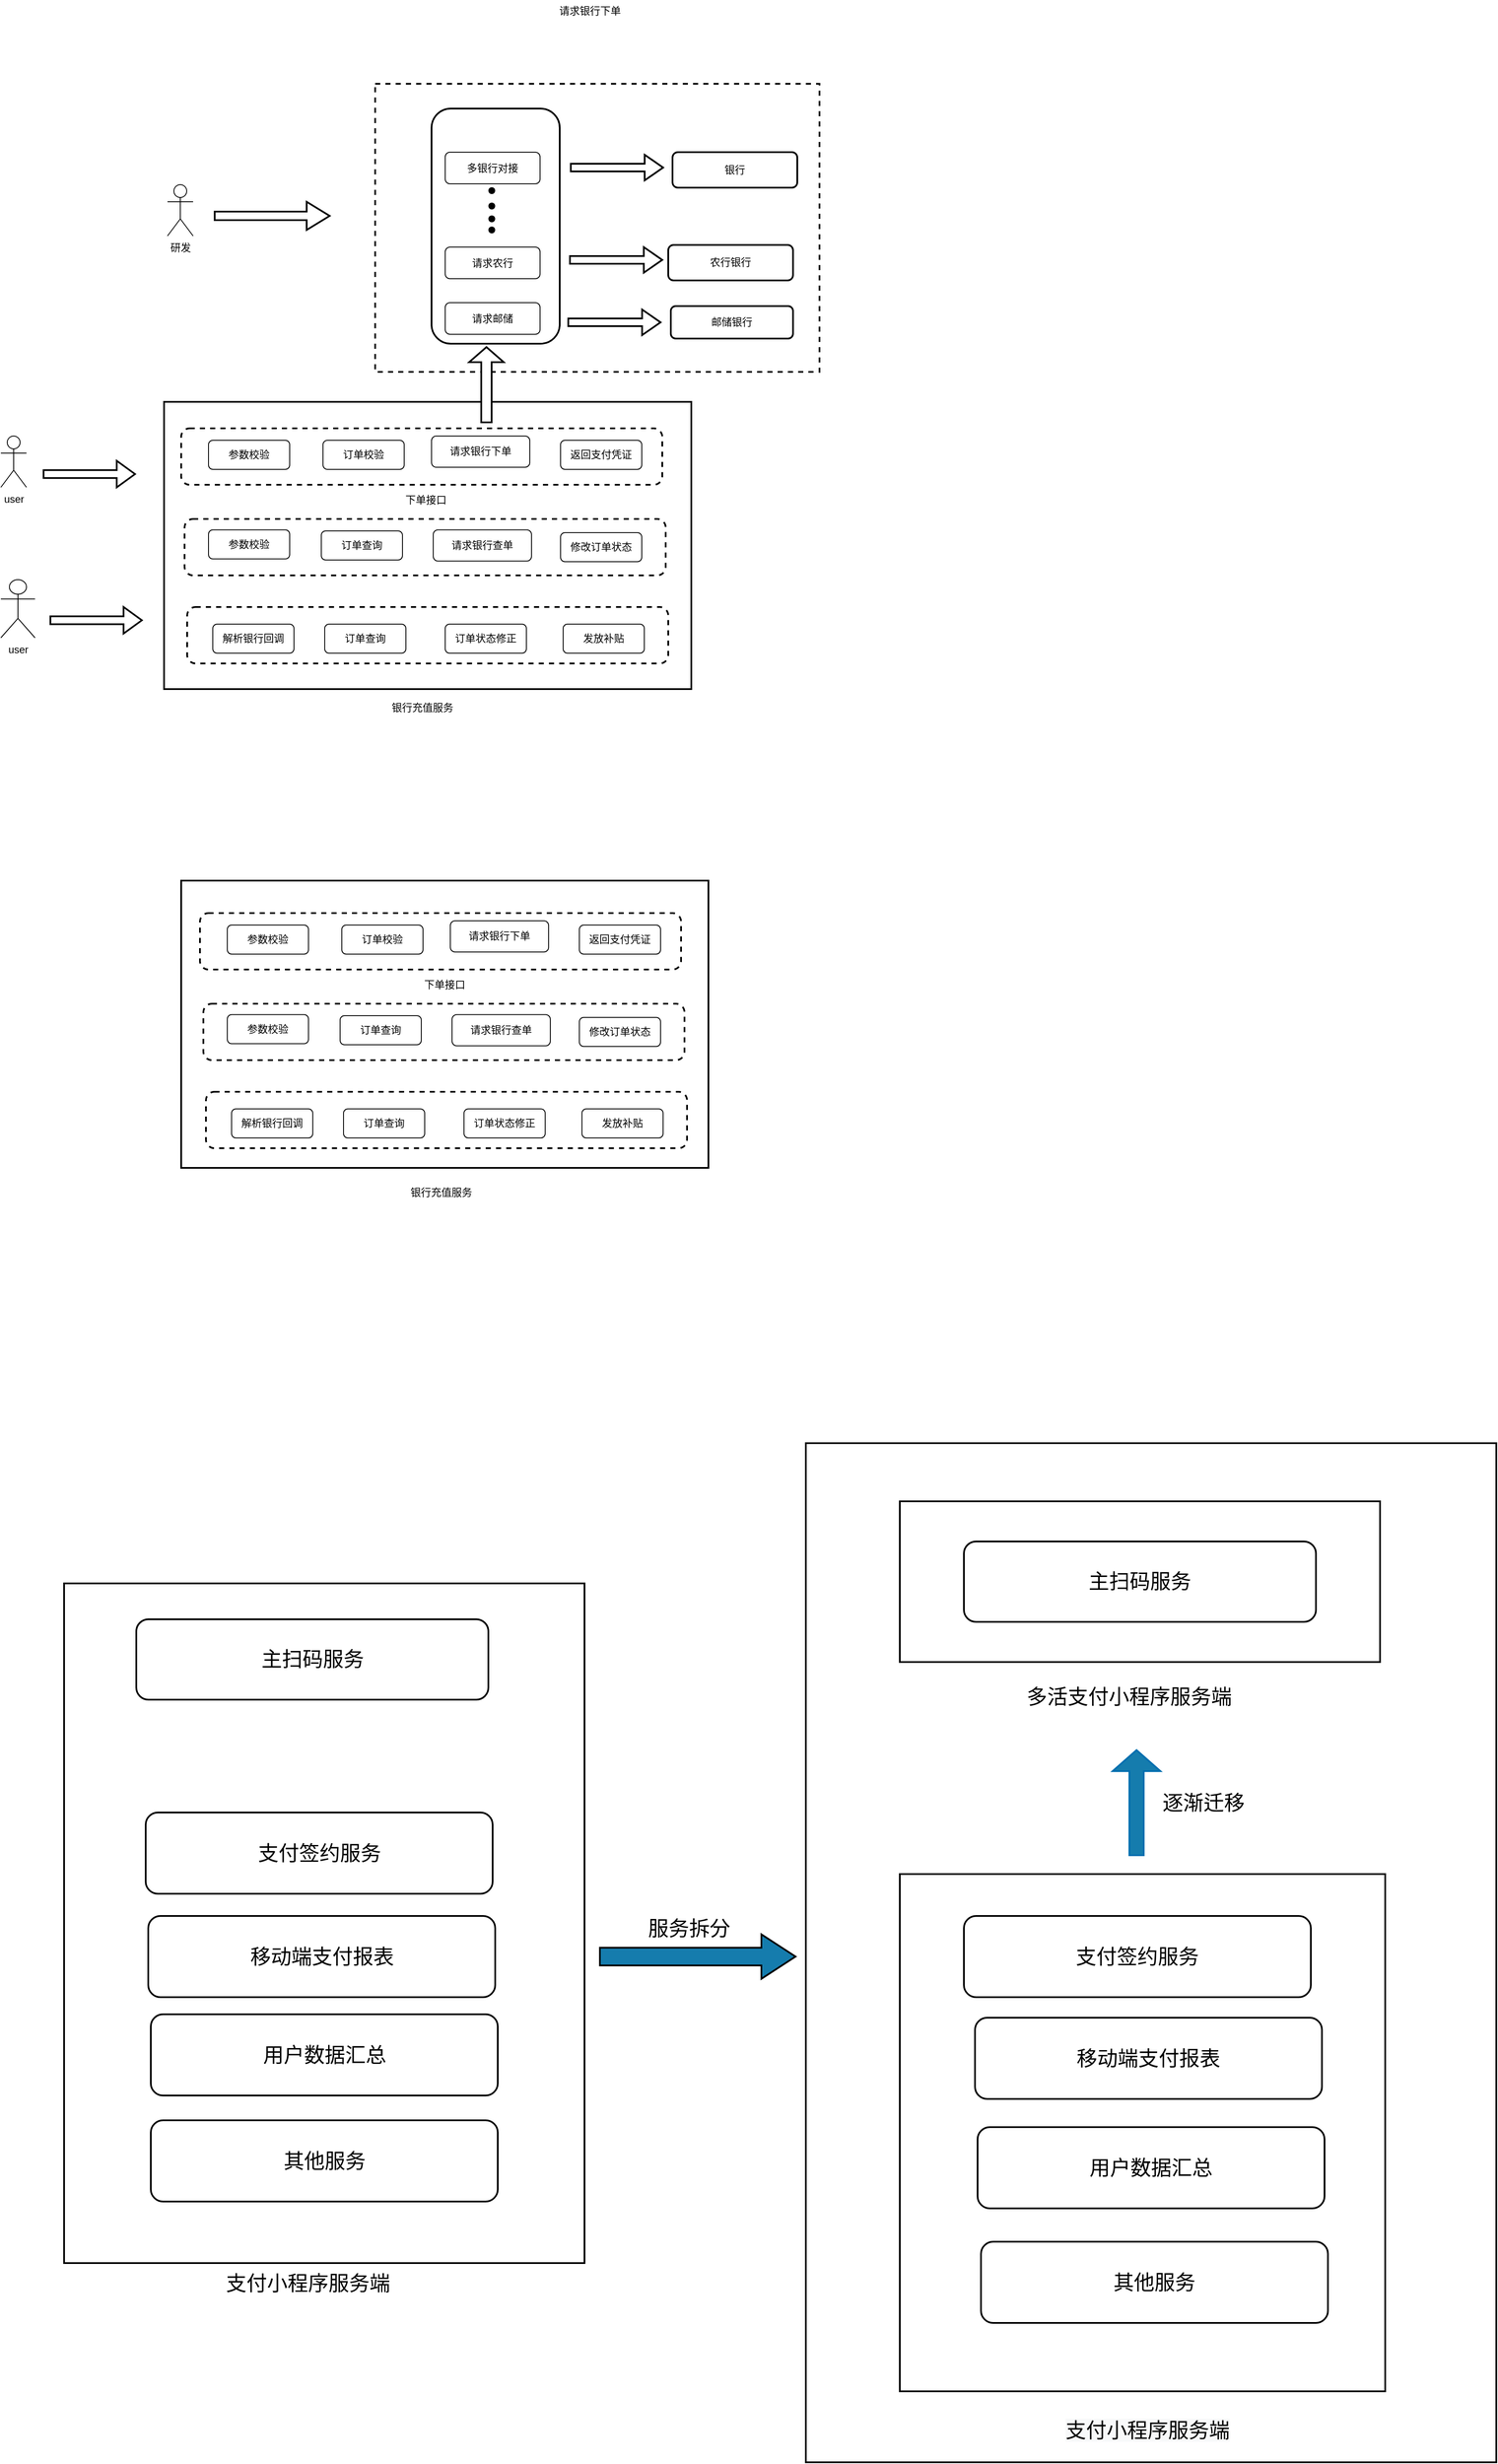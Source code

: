 <mxfile version="20.3.0" type="github">
  <diagram id="p77mDPH65QUw4PZrkt--" name="第 1 页">
    <mxGraphModel dx="2797" dy="1683" grid="0" gridSize="10" guides="1" tooltips="1" connect="1" arrows="1" fold="1" page="0" pageScale="1" pageWidth="827" pageHeight="1169" math="0" shadow="0">
      <root>
        <mxCell id="0" />
        <mxCell id="1" parent="0" />
        <mxCell id="LSRoioWUiJEiAmXn94BH-123" value="" style="rounded=0;whiteSpace=wrap;html=1;strokeWidth=2;fontSize=24;" vertex="1" parent="1">
          <mxGeometry x="224" y="1595" width="808" height="1192" as="geometry" />
        </mxCell>
        <mxCell id="LSRoioWUiJEiAmXn94BH-89" value="" style="rounded=0;whiteSpace=wrap;html=1;strokeWidth=2;dashed=1;" vertex="1" parent="1">
          <mxGeometry x="-280" y="5" width="520" height="337" as="geometry" />
        </mxCell>
        <mxCell id="LSRoioWUiJEiAmXn94BH-51" value="" style="rounded=1;whiteSpace=wrap;html=1;strokeWidth=2;" vertex="1" parent="1">
          <mxGeometry x="-214" y="34" width="150" height="275" as="geometry" />
        </mxCell>
        <mxCell id="LSRoioWUiJEiAmXn94BH-18" value="" style="rounded=0;whiteSpace=wrap;html=1;strokeWidth=2;" vertex="1" parent="1">
          <mxGeometry x="-527" y="377" width="617" height="336" as="geometry" />
        </mxCell>
        <mxCell id="LSRoioWUiJEiAmXn94BH-4" value="" style="rounded=1;whiteSpace=wrap;html=1;strokeWidth=2;dashed=1;" vertex="1" parent="1">
          <mxGeometry x="-507" y="408" width="563" height="66" as="geometry" />
        </mxCell>
        <mxCell id="LSRoioWUiJEiAmXn94BH-1" value="请求农行" style="rounded=1;whiteSpace=wrap;html=1;strokeWidth=1;" vertex="1" parent="1">
          <mxGeometry x="-198" y="196" width="111" height="37" as="geometry" />
        </mxCell>
        <mxCell id="LSRoioWUiJEiAmXn94BH-3" value="请求银行下单" style="rounded=1;whiteSpace=wrap;html=1;strokeWidth=1;" vertex="1" parent="1">
          <mxGeometry x="-214" y="417" width="115" height="36.5" as="geometry" />
        </mxCell>
        <mxCell id="LSRoioWUiJEiAmXn94BH-7" value="参数校验" style="rounded=1;whiteSpace=wrap;html=1;strokeWidth=1;" vertex="1" parent="1">
          <mxGeometry x="-475" y="422" width="95" height="34" as="geometry" />
        </mxCell>
        <mxCell id="LSRoioWUiJEiAmXn94BH-10" value="订单校验" style="rounded=1;whiteSpace=wrap;html=1;strokeWidth=1;" vertex="1" parent="1">
          <mxGeometry x="-341" y="422" width="95" height="34" as="geometry" />
        </mxCell>
        <mxCell id="LSRoioWUiJEiAmXn94BH-12" value="返回支付凭证" style="rounded=1;whiteSpace=wrap;html=1;strokeWidth=1;" vertex="1" parent="1">
          <mxGeometry x="-63" y="422" width="95" height="34" as="geometry" />
        </mxCell>
        <mxCell id="LSRoioWUiJEiAmXn94BH-15" value="请求银行下单" style="text;html=1;align=center;verticalAlign=middle;resizable=0;points=[];autosize=1;strokeColor=none;fillColor=none;" vertex="1" parent="1">
          <mxGeometry x="-74" y="-93" width="90" height="26" as="geometry" />
        </mxCell>
        <mxCell id="LSRoioWUiJEiAmXn94BH-19" value="user" style="shape=umlActor;verticalLabelPosition=bottom;verticalAlign=top;html=1;outlineConnect=0;strokeWidth=1;" vertex="1" parent="1">
          <mxGeometry x="-718" y="417" width="30" height="60" as="geometry" />
        </mxCell>
        <mxCell id="LSRoioWUiJEiAmXn94BH-20" value="user" style="shape=umlActor;verticalLabelPosition=bottom;verticalAlign=top;html=1;outlineConnect=0;strokeWidth=1;" vertex="1" parent="1">
          <mxGeometry x="-718" y="585" width="40" height="68" as="geometry" />
        </mxCell>
        <mxCell id="LSRoioWUiJEiAmXn94BH-26" value="" style="rounded=1;whiteSpace=wrap;html=1;strokeWidth=2;dashed=1;" vertex="1" parent="1">
          <mxGeometry x="-503" y="514" width="563" height="66" as="geometry" />
        </mxCell>
        <mxCell id="LSRoioWUiJEiAmXn94BH-27" value="" style="rounded=1;whiteSpace=wrap;html=1;strokeWidth=2;dashed=1;" vertex="1" parent="1">
          <mxGeometry x="-500" y="617" width="563" height="66" as="geometry" />
        </mxCell>
        <mxCell id="LSRoioWUiJEiAmXn94BH-28" value="参数校验" style="rounded=1;whiteSpace=wrap;html=1;strokeWidth=1;" vertex="1" parent="1">
          <mxGeometry x="-475" y="526.75" width="95" height="34" as="geometry" />
        </mxCell>
        <mxCell id="LSRoioWUiJEiAmXn94BH-29" value="解析银行回调" style="rounded=1;whiteSpace=wrap;html=1;strokeWidth=1;" vertex="1" parent="1">
          <mxGeometry x="-470" y="637" width="95" height="34" as="geometry" />
        </mxCell>
        <mxCell id="LSRoioWUiJEiAmXn94BH-30" value="订单查询" style="rounded=1;whiteSpace=wrap;html=1;strokeWidth=1;" vertex="1" parent="1">
          <mxGeometry x="-343" y="528" width="95" height="34" as="geometry" />
        </mxCell>
        <mxCell id="LSRoioWUiJEiAmXn94BH-31" value="请求银行查单" style="rounded=1;whiteSpace=wrap;html=1;strokeWidth=1;" vertex="1" parent="1">
          <mxGeometry x="-212" y="526.75" width="115" height="36.5" as="geometry" />
        </mxCell>
        <mxCell id="LSRoioWUiJEiAmXn94BH-32" value="修改订单状态" style="rounded=1;whiteSpace=wrap;html=1;strokeWidth=1;" vertex="1" parent="1">
          <mxGeometry x="-63" y="530" width="95" height="34" as="geometry" />
        </mxCell>
        <mxCell id="LSRoioWUiJEiAmXn94BH-33" value="订单查询" style="rounded=1;whiteSpace=wrap;html=1;strokeWidth=1;" vertex="1" parent="1">
          <mxGeometry x="-339" y="637" width="95" height="34" as="geometry" />
        </mxCell>
        <mxCell id="LSRoioWUiJEiAmXn94BH-34" value="订单状态修正" style="rounded=1;whiteSpace=wrap;html=1;strokeWidth=1;" vertex="1" parent="1">
          <mxGeometry x="-198" y="637" width="95" height="34" as="geometry" />
        </mxCell>
        <mxCell id="LSRoioWUiJEiAmXn94BH-36" value="发放补贴" style="rounded=1;whiteSpace=wrap;html=1;strokeWidth=1;" vertex="1" parent="1">
          <mxGeometry x="-60" y="637" width="95" height="34" as="geometry" />
        </mxCell>
        <mxCell id="LSRoioWUiJEiAmXn94BH-42" value="" style="shape=singleArrow;whiteSpace=wrap;html=1;strokeWidth=2;" vertex="1" parent="1">
          <mxGeometry x="-660" y="617" width="107" height="31" as="geometry" />
        </mxCell>
        <mxCell id="LSRoioWUiJEiAmXn94BH-49" value="" style="shape=singleArrow;direction=north;whiteSpace=wrap;html=1;strokeWidth=2;" vertex="1" parent="1">
          <mxGeometry x="-170" y="313" width="40.5" height="88" as="geometry" />
        </mxCell>
        <mxCell id="LSRoioWUiJEiAmXn94BH-50" value="请求邮储" style="rounded=1;whiteSpace=wrap;html=1;strokeWidth=1;" vertex="1" parent="1">
          <mxGeometry x="-198" y="261" width="111" height="37" as="geometry" />
        </mxCell>
        <mxCell id="LSRoioWUiJEiAmXn94BH-53" value="农行银行" style="rounded=1;whiteSpace=wrap;html=1;strokeWidth=2;" vertex="1" parent="1">
          <mxGeometry x="63" y="193.5" width="146" height="41.5" as="geometry" />
        </mxCell>
        <mxCell id="LSRoioWUiJEiAmXn94BH-54" value="邮储银行" style="rounded=1;whiteSpace=wrap;html=1;strokeWidth=2;" vertex="1" parent="1">
          <mxGeometry x="66" y="265" width="143" height="38" as="geometry" />
        </mxCell>
        <mxCell id="LSRoioWUiJEiAmXn94BH-56" value="" style="shape=singleArrow;whiteSpace=wrap;html=1;strokeWidth=2;" vertex="1" parent="1">
          <mxGeometry x="-52" y="196" width="108" height="30" as="geometry" />
        </mxCell>
        <mxCell id="LSRoioWUiJEiAmXn94BH-57" value="" style="shape=singleArrow;whiteSpace=wrap;html=1;strokeWidth=2;" vertex="1" parent="1">
          <mxGeometry x="-54" y="269" width="108" height="30" as="geometry" />
        </mxCell>
        <mxCell id="LSRoioWUiJEiAmXn94BH-58" value="" style="shape=singleArrow;whiteSpace=wrap;html=1;strokeWidth=2;" vertex="1" parent="1">
          <mxGeometry x="-668" y="446" width="107" height="31" as="geometry" />
        </mxCell>
        <mxCell id="LSRoioWUiJEiAmXn94BH-59" value="银行充值服务" style="text;html=1;align=center;verticalAlign=middle;resizable=0;points=[];autosize=1;strokeColor=none;fillColor=none;" vertex="1" parent="1">
          <mxGeometry x="-270.5" y="722" width="90" height="26" as="geometry" />
        </mxCell>
        <mxCell id="LSRoioWUiJEiAmXn94BH-60" value="下单接口" style="text;html=1;resizable=0;autosize=1;align=center;verticalAlign=middle;points=[];fillColor=none;strokeColor=none;rounded=0;strokeWidth=2;" vertex="1" parent="1">
          <mxGeometry x="-254.5" y="479" width="66" height="26" as="geometry" />
        </mxCell>
        <mxCell id="LSRoioWUiJEiAmXn94BH-63" value="" style="rounded=0;whiteSpace=wrap;html=1;strokeWidth=2;" vertex="1" parent="1">
          <mxGeometry x="-507" y="937" width="617" height="336" as="geometry" />
        </mxCell>
        <mxCell id="LSRoioWUiJEiAmXn94BH-64" value="" style="rounded=1;whiteSpace=wrap;html=1;strokeWidth=2;dashed=1;" vertex="1" parent="1">
          <mxGeometry x="-485" y="975" width="563" height="66" as="geometry" />
        </mxCell>
        <mxCell id="LSRoioWUiJEiAmXn94BH-65" value="请求银行下单" style="rounded=1;whiteSpace=wrap;html=1;strokeWidth=1;" vertex="1" parent="1">
          <mxGeometry x="-192" y="984" width="115" height="36.5" as="geometry" />
        </mxCell>
        <mxCell id="LSRoioWUiJEiAmXn94BH-66" value="参数校验" style="rounded=1;whiteSpace=wrap;html=1;strokeWidth=1;" vertex="1" parent="1">
          <mxGeometry x="-453" y="989" width="95" height="34" as="geometry" />
        </mxCell>
        <mxCell id="LSRoioWUiJEiAmXn94BH-67" value="订单校验" style="rounded=1;whiteSpace=wrap;html=1;strokeWidth=1;" vertex="1" parent="1">
          <mxGeometry x="-319" y="989" width="95" height="34" as="geometry" />
        </mxCell>
        <mxCell id="LSRoioWUiJEiAmXn94BH-68" value="返回支付凭证" style="rounded=1;whiteSpace=wrap;html=1;strokeWidth=1;" vertex="1" parent="1">
          <mxGeometry x="-41" y="989" width="95" height="34" as="geometry" />
        </mxCell>
        <mxCell id="LSRoioWUiJEiAmXn94BH-69" value="" style="rounded=1;whiteSpace=wrap;html=1;strokeWidth=2;dashed=1;" vertex="1" parent="1">
          <mxGeometry x="-481" y="1081" width="563" height="66" as="geometry" />
        </mxCell>
        <mxCell id="LSRoioWUiJEiAmXn94BH-70" value="" style="rounded=1;whiteSpace=wrap;html=1;strokeWidth=2;dashed=1;" vertex="1" parent="1">
          <mxGeometry x="-478" y="1184" width="563" height="66" as="geometry" />
        </mxCell>
        <mxCell id="LSRoioWUiJEiAmXn94BH-71" value="参数校验" style="rounded=1;whiteSpace=wrap;html=1;strokeWidth=1;" vertex="1" parent="1">
          <mxGeometry x="-453" y="1093.75" width="95" height="34" as="geometry" />
        </mxCell>
        <mxCell id="LSRoioWUiJEiAmXn94BH-72" value="解析银行回调" style="rounded=1;whiteSpace=wrap;html=1;strokeWidth=1;" vertex="1" parent="1">
          <mxGeometry x="-448" y="1204" width="95" height="34" as="geometry" />
        </mxCell>
        <mxCell id="LSRoioWUiJEiAmXn94BH-73" value="订单查询" style="rounded=1;whiteSpace=wrap;html=1;strokeWidth=1;" vertex="1" parent="1">
          <mxGeometry x="-321" y="1095" width="95" height="34" as="geometry" />
        </mxCell>
        <mxCell id="LSRoioWUiJEiAmXn94BH-74" value="请求银行查单" style="rounded=1;whiteSpace=wrap;html=1;strokeWidth=1;" vertex="1" parent="1">
          <mxGeometry x="-190" y="1093.75" width="115" height="36.5" as="geometry" />
        </mxCell>
        <mxCell id="LSRoioWUiJEiAmXn94BH-75" value="修改订单状态" style="rounded=1;whiteSpace=wrap;html=1;strokeWidth=1;" vertex="1" parent="1">
          <mxGeometry x="-41" y="1097" width="95" height="34" as="geometry" />
        </mxCell>
        <mxCell id="LSRoioWUiJEiAmXn94BH-76" value="订单查询" style="rounded=1;whiteSpace=wrap;html=1;strokeWidth=1;" vertex="1" parent="1">
          <mxGeometry x="-317" y="1204" width="95" height="34" as="geometry" />
        </mxCell>
        <mxCell id="LSRoioWUiJEiAmXn94BH-77" value="订单状态修正" style="rounded=1;whiteSpace=wrap;html=1;strokeWidth=1;" vertex="1" parent="1">
          <mxGeometry x="-176" y="1204" width="95" height="34" as="geometry" />
        </mxCell>
        <mxCell id="LSRoioWUiJEiAmXn94BH-78" value="发放补贴" style="rounded=1;whiteSpace=wrap;html=1;strokeWidth=1;" vertex="1" parent="1">
          <mxGeometry x="-38" y="1204" width="95" height="34" as="geometry" />
        </mxCell>
        <mxCell id="LSRoioWUiJEiAmXn94BH-79" value="银行充值服务" style="text;html=1;align=center;verticalAlign=middle;resizable=0;points=[];autosize=1;strokeColor=none;fillColor=none;" vertex="1" parent="1">
          <mxGeometry x="-248.5" y="1289" width="90" height="26" as="geometry" />
        </mxCell>
        <mxCell id="LSRoioWUiJEiAmXn94BH-80" value="下单接口" style="text;html=1;resizable=0;autosize=1;align=center;verticalAlign=middle;points=[];fillColor=none;strokeColor=none;rounded=0;strokeWidth=2;" vertex="1" parent="1">
          <mxGeometry x="-232.5" y="1046" width="66" height="26" as="geometry" />
        </mxCell>
        <mxCell id="LSRoioWUiJEiAmXn94BH-81" value="" style="shape=waypoint;sketch=0;fillStyle=solid;size=6;pointerEvents=1;points=[];fillColor=none;resizable=0;rotatable=0;perimeter=centerPerimeter;snapToPoint=1;strokeWidth=2;" vertex="1" parent="1">
          <mxGeometry x="-163.5" y="156" width="40" height="40" as="geometry" />
        </mxCell>
        <mxCell id="LSRoioWUiJEiAmXn94BH-82" value="" style="shape=waypoint;sketch=0;fillStyle=solid;size=6;pointerEvents=1;points=[];fillColor=none;resizable=0;rotatable=0;perimeter=centerPerimeter;snapToPoint=1;strokeWidth=2;" vertex="1" parent="1">
          <mxGeometry x="-163.5" y="143" width="40" height="40" as="geometry" />
        </mxCell>
        <mxCell id="LSRoioWUiJEiAmXn94BH-83" value="" style="shape=waypoint;sketch=0;fillStyle=solid;size=6;pointerEvents=1;points=[];fillColor=none;resizable=0;rotatable=0;perimeter=centerPerimeter;snapToPoint=1;strokeWidth=2;" vertex="1" parent="1">
          <mxGeometry x="-163.5" y="128" width="40" height="40" as="geometry" />
        </mxCell>
        <mxCell id="LSRoioWUiJEiAmXn94BH-84" value="" style="shape=waypoint;sketch=0;fillStyle=solid;size=6;pointerEvents=1;points=[];fillColor=none;resizable=0;rotatable=0;perimeter=centerPerimeter;snapToPoint=1;strokeWidth=2;" vertex="1" parent="1">
          <mxGeometry x="-163.5" y="110" width="40" height="40" as="geometry" />
        </mxCell>
        <mxCell id="LSRoioWUiJEiAmXn94BH-85" value="多银行对接" style="rounded=1;whiteSpace=wrap;html=1;strokeWidth=1;" vertex="1" parent="1">
          <mxGeometry x="-198" y="85" width="111" height="37" as="geometry" />
        </mxCell>
        <mxCell id="LSRoioWUiJEiAmXn94BH-87" value="" style="shape=singleArrow;whiteSpace=wrap;html=1;strokeWidth=2;" vertex="1" parent="1">
          <mxGeometry x="-51" y="88" width="108" height="30" as="geometry" />
        </mxCell>
        <mxCell id="LSRoioWUiJEiAmXn94BH-88" value="银行" style="rounded=1;whiteSpace=wrap;html=1;strokeWidth=2;" vertex="1" parent="1">
          <mxGeometry x="68" y="85" width="146" height="41.5" as="geometry" />
        </mxCell>
        <mxCell id="LSRoioWUiJEiAmXn94BH-93" value="研发" style="shape=umlActor;verticalLabelPosition=bottom;verticalAlign=top;html=1;outlineConnect=0;strokeWidth=1;" vertex="1" parent="1">
          <mxGeometry x="-523" y="123" width="30" height="60" as="geometry" />
        </mxCell>
        <mxCell id="LSRoioWUiJEiAmXn94BH-96" value="" style="shape=singleArrow;whiteSpace=wrap;html=1;strokeWidth=2;" vertex="1" parent="1">
          <mxGeometry x="-467.75" y="143" width="134.5" height="33" as="geometry" />
        </mxCell>
        <mxCell id="LSRoioWUiJEiAmXn94BH-100" value="" style="rounded=0;whiteSpace=wrap;html=1;strokeWidth=2;" vertex="1" parent="1">
          <mxGeometry x="-644" y="1759" width="609" height="795" as="geometry" />
        </mxCell>
        <mxCell id="LSRoioWUiJEiAmXn94BH-101" value="&lt;font style=&quot;font-size: 24px;&quot;&gt;主扫码服务&lt;/font&gt;" style="rounded=1;whiteSpace=wrap;html=1;strokeWidth=2;" vertex="1" parent="1">
          <mxGeometry x="-559.5" y="1801" width="412" height="94" as="geometry" />
        </mxCell>
        <mxCell id="LSRoioWUiJEiAmXn94BH-102" value="&lt;font style=&quot;font-size: 24px;&quot;&gt;支付签约服务&lt;/font&gt;" style="rounded=1;whiteSpace=wrap;html=1;strokeWidth=2;" vertex="1" parent="1">
          <mxGeometry x="-548.5" y="2027" width="406" height="95" as="geometry" />
        </mxCell>
        <mxCell id="LSRoioWUiJEiAmXn94BH-104" value="&lt;font style=&quot;font-size: 24px;&quot;&gt;移动端支付报表&lt;/font&gt;" style="rounded=1;whiteSpace=wrap;html=1;strokeWidth=2;" vertex="1" parent="1">
          <mxGeometry x="-545.5" y="2148" width="406" height="95" as="geometry" />
        </mxCell>
        <mxCell id="LSRoioWUiJEiAmXn94BH-106" value="&lt;font style=&quot;font-size: 24px;&quot;&gt;用户数据汇总&lt;/font&gt;" style="rounded=1;whiteSpace=wrap;html=1;strokeWidth=2;" vertex="1" parent="1">
          <mxGeometry x="-542.5" y="2263" width="406" height="95" as="geometry" />
        </mxCell>
        <mxCell id="LSRoioWUiJEiAmXn94BH-109" value="&lt;font style=&quot;font-size: 24px;&quot;&gt;其他服务&lt;/font&gt;" style="rounded=1;whiteSpace=wrap;html=1;strokeWidth=2;" vertex="1" parent="1">
          <mxGeometry x="-542.5" y="2387" width="406" height="95" as="geometry" />
        </mxCell>
        <mxCell id="LSRoioWUiJEiAmXn94BH-111" value="支付小程序服务端" style="text;html=1;align=center;verticalAlign=middle;resizable=0;points=[];autosize=1;strokeColor=none;fillColor=none;fontSize=24;strokeWidth=2;" vertex="1" parent="1">
          <mxGeometry x="-464" y="2557" width="210" height="41" as="geometry" />
        </mxCell>
        <mxCell id="LSRoioWUiJEiAmXn94BH-112" value="" style="rounded=0;whiteSpace=wrap;html=1;strokeWidth=2;fontSize=24;" vertex="1" parent="1">
          <mxGeometry x="334" y="1663" width="562" height="188" as="geometry" />
        </mxCell>
        <mxCell id="LSRoioWUiJEiAmXn94BH-113" value="&lt;font style=&quot;font-size: 24px;&quot;&gt;主扫码服务&lt;/font&gt;" style="rounded=1;whiteSpace=wrap;html=1;strokeWidth=2;" vertex="1" parent="1">
          <mxGeometry x="409" y="1710" width="412" height="94" as="geometry" />
        </mxCell>
        <mxCell id="LSRoioWUiJEiAmXn94BH-114" value="多活支付小程序服务端" style="text;html=1;align=center;verticalAlign=middle;resizable=0;points=[];autosize=1;strokeColor=none;fillColor=none;fontSize=24;strokeWidth=2;" vertex="1" parent="1">
          <mxGeometry x="473" y="1871" width="258" height="41" as="geometry" />
        </mxCell>
        <mxCell id="LSRoioWUiJEiAmXn94BH-115" value="" style="rounded=0;whiteSpace=wrap;html=1;strokeWidth=2;fontSize=24;" vertex="1" parent="1">
          <mxGeometry x="334" y="2099" width="568" height="605" as="geometry" />
        </mxCell>
        <mxCell id="LSRoioWUiJEiAmXn94BH-116" value="&lt;font style=&quot;font-size: 24px;&quot;&gt;支付签约服务&lt;/font&gt;" style="rounded=1;whiteSpace=wrap;html=1;strokeWidth=2;" vertex="1" parent="1">
          <mxGeometry x="409" y="2148" width="406" height="95" as="geometry" />
        </mxCell>
        <mxCell id="LSRoioWUiJEiAmXn94BH-117" value="&lt;font style=&quot;font-size: 24px;&quot;&gt;移动端支付报表&lt;/font&gt;" style="rounded=1;whiteSpace=wrap;html=1;strokeWidth=2;" vertex="1" parent="1">
          <mxGeometry x="422" y="2267" width="406" height="95" as="geometry" />
        </mxCell>
        <mxCell id="LSRoioWUiJEiAmXn94BH-118" value="&lt;font style=&quot;font-size: 24px;&quot;&gt;用户数据汇总&lt;/font&gt;" style="rounded=1;whiteSpace=wrap;html=1;strokeWidth=2;" vertex="1" parent="1">
          <mxGeometry x="425" y="2395" width="406" height="95" as="geometry" />
        </mxCell>
        <mxCell id="LSRoioWUiJEiAmXn94BH-119" value="&lt;font style=&quot;font-size: 24px;&quot;&gt;其他服务&lt;/font&gt;" style="rounded=1;whiteSpace=wrap;html=1;strokeWidth=2;" vertex="1" parent="1">
          <mxGeometry x="429" y="2529" width="406" height="95" as="geometry" />
        </mxCell>
        <mxCell id="LSRoioWUiJEiAmXn94BH-120" value="&lt;meta charset=&quot;utf-8&quot;&gt;&lt;span style=&quot;color: rgb(0, 0, 0); font-family: Helvetica; font-size: 24px; font-style: normal; font-variant-ligatures: normal; font-variant-caps: normal; font-weight: 400; letter-spacing: normal; orphans: 2; text-align: center; text-indent: 0px; text-transform: none; widows: 2; word-spacing: 0px; -webkit-text-stroke-width: 0px; background-color: rgb(248, 249, 250); text-decoration-thickness: initial; text-decoration-style: initial; text-decoration-color: initial; float: none; display: inline !important;&quot;&gt;支付小程序服务端&lt;/span&gt;" style="text;whiteSpace=wrap;html=1;fontSize=24;strokeWidth=2;" vertex="1" parent="1">
          <mxGeometry x="526.001" y="2729.231" width="220" height="51" as="geometry" />
        </mxCell>
        <mxCell id="LSRoioWUiJEiAmXn94BH-121" value="" style="shape=singleArrow;direction=north;whiteSpace=wrap;html=1;strokeWidth=2;fontSize=24;fillColor=#157CAD;fontColor=#ffffff;strokeColor=#006EAF;" vertex="1" parent="1">
          <mxGeometry x="583" y="1954" width="56" height="123" as="geometry" />
        </mxCell>
        <mxCell id="LSRoioWUiJEiAmXn94BH-122" value="逐渐迁移" style="text;html=1;align=center;verticalAlign=middle;resizable=0;points=[];autosize=1;strokeColor=none;fillColor=none;fontSize=24;" vertex="1" parent="1">
          <mxGeometry x="632" y="1995" width="114" height="41" as="geometry" />
        </mxCell>
        <mxCell id="LSRoioWUiJEiAmXn94BH-124" value="" style="html=1;shadow=0;dashed=0;align=center;verticalAlign=middle;shape=mxgraph.arrows2.arrow;dy=0.6;dx=40;notch=0;strokeWidth=2;fontSize=24;fillColor=#157CAD;" vertex="1" parent="1">
          <mxGeometry x="-17" y="2169.5" width="229" height="52" as="geometry" />
        </mxCell>
        <mxCell id="LSRoioWUiJEiAmXn94BH-125" value="服务拆分" style="text;html=1;align=center;verticalAlign=middle;resizable=0;points=[];autosize=1;strokeColor=none;fillColor=none;fontSize=24;" vertex="1" parent="1">
          <mxGeometry x="30" y="2142" width="114" height="41" as="geometry" />
        </mxCell>
      </root>
    </mxGraphModel>
  </diagram>
</mxfile>
